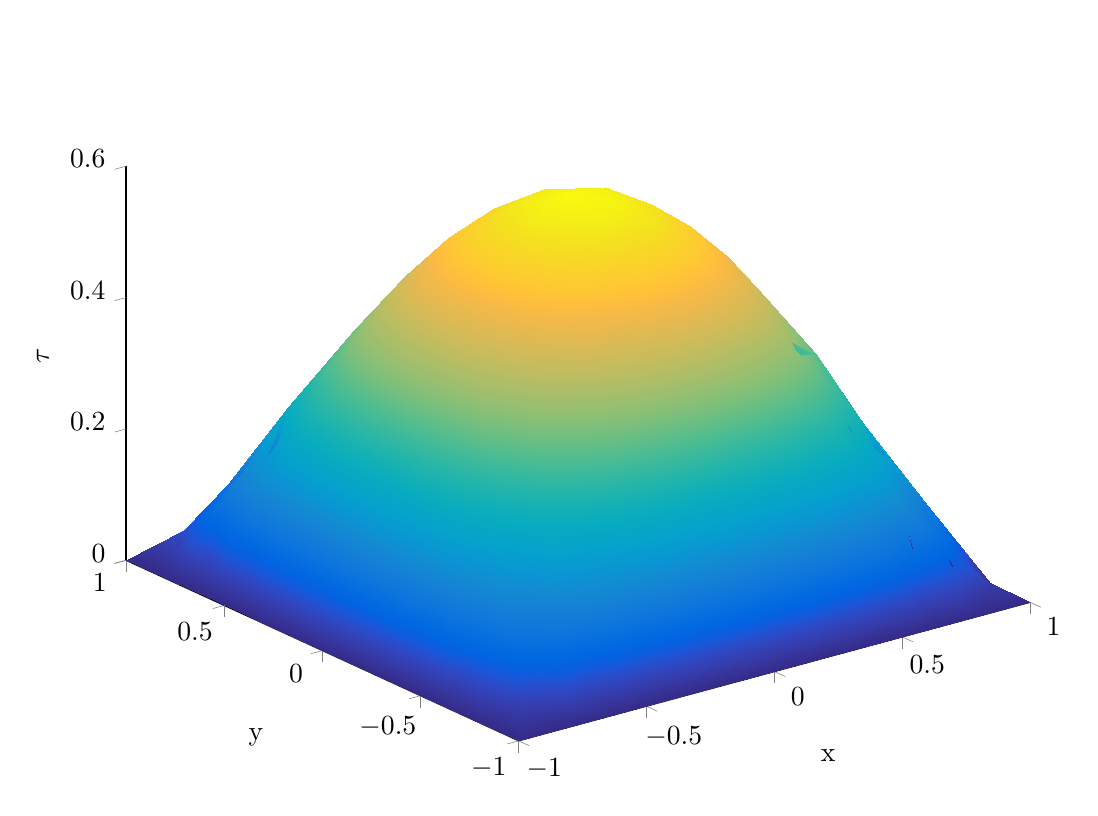 % This file was created by matlab2tikz.
%
%The latest updates can be retrieved from
%  http://www.mathworks.com/matlabcentral/fileexchange/22022-matlab2tikz-matlab2tikz
%where you can also make suggestions and rate matlab2tikz.
%
\begin{tikzpicture}

\begin{axis}[%
width=4.521in,
height=3.566in,
at={(0.758in,0.481in)},
scale only axis,
colormap={mymap}{[1pt] rgb(0pt)=(0.208,0.166,0.529); rgb(1pt)=(0.212,0.19,0.578); rgb(2pt)=(0.212,0.214,0.627); rgb(3pt)=(0.208,0.239,0.677); rgb(4pt)=(0.196,0.264,0.728); rgb(5pt)=(0.171,0.292,0.779); rgb(6pt)=(0.125,0.324,0.83); rgb(7pt)=(0.059,0.36,0.868); rgb(8pt)=(0.012,0.388,0.882); rgb(9pt)=(0.006,0.409,0.883); rgb(10pt)=(0.017,0.427,0.879); rgb(11pt)=(0.033,0.443,0.872); rgb(12pt)=(0.05,0.459,0.864); rgb(13pt)=(0.063,0.474,0.855); rgb(14pt)=(0.072,0.489,0.847); rgb(15pt)=(0.078,0.504,0.838); rgb(16pt)=(0.079,0.52,0.831); rgb(17pt)=(0.075,0.538,0.826); rgb(18pt)=(0.064,0.557,0.824); rgb(19pt)=(0.049,0.577,0.823); rgb(20pt)=(0.034,0.597,0.82); rgb(21pt)=(0.026,0.614,0.814); rgb(22pt)=(0.024,0.629,0.804); rgb(23pt)=(0.023,0.642,0.791); rgb(24pt)=(0.023,0.653,0.777); rgb(25pt)=(0.027,0.664,0.761); rgb(26pt)=(0.038,0.674,0.744); rgb(27pt)=(0.059,0.684,0.725); rgb(28pt)=(0.084,0.693,0.706); rgb(29pt)=(0.113,0.702,0.686); rgb(30pt)=(0.145,0.71,0.665); rgb(31pt)=(0.18,0.718,0.642); rgb(32pt)=(0.218,0.725,0.619); rgb(33pt)=(0.259,0.732,0.595); rgb(34pt)=(0.302,0.738,0.571); rgb(35pt)=(0.348,0.742,0.547); rgb(36pt)=(0.395,0.746,0.524); rgb(37pt)=(0.442,0.748,0.503); rgb(38pt)=(0.487,0.749,0.484); rgb(39pt)=(0.53,0.749,0.466); rgb(40pt)=(0.571,0.749,0.449); rgb(41pt)=(0.61,0.747,0.434); rgb(42pt)=(0.647,0.746,0.419); rgb(43pt)=(0.683,0.743,0.404); rgb(44pt)=(0.718,0.741,0.39); rgb(45pt)=(0.752,0.738,0.377); rgb(46pt)=(0.786,0.736,0.363); rgb(47pt)=(0.819,0.733,0.35); rgb(48pt)=(0.851,0.73,0.336); rgb(49pt)=(0.882,0.727,0.322); rgb(50pt)=(0.914,0.726,0.306); rgb(51pt)=(0.945,0.726,0.289); rgb(52pt)=(0.974,0.731,0.267); rgb(53pt)=(0.994,0.745,0.24); rgb(54pt)=(0.999,0.765,0.216); rgb(55pt)=(0.996,0.786,0.197); rgb(56pt)=(0.988,0.807,0.179); rgb(57pt)=(0.979,0.827,0.163); rgb(58pt)=(0.97,0.848,0.147); rgb(59pt)=(0.963,0.871,0.131); rgb(60pt)=(0.959,0.895,0.113); rgb(61pt)=(0.96,0.922,0.095); rgb(62pt)=(0.966,0.951,0.076); rgb(63pt)=(0.976,0.983,0.054)},
xmin=-1,
xmax=1,
tick align=outside,
xlabel={x},
ymin=-1,
ymax=1,
ylabel={y},
zmin=0,
zmax=0.6,
zlabel={$\tau$},
view={-37.5}{30},
axis background/.style={fill=white},
axis x line*=bottom,
axis y line*=left,
axis z line*=left
]

\addplot3[area legend,solid,table/row sep=crcr,patch,shader=interp,forget plot,patch table={%
0	1	2\\
3	4	5\\
6	7	8\\
9	10	11\\
12	13	14\\
15	16	17\\
18	19	20\\
21	22	23\\
24	25	26\\
27	28	29\\
30	31	32\\
33	34	35\\
36	37	38\\
39	40	41\\
42	43	44\\
45	46	47\\
48	49	50\\
51	52	53\\
54	55	56\\
57	58	59\\
60	61	62\\
63	64	65\\
66	67	68\\
69	70	71\\
72	73	74\\
75	76	77\\
78	79	80\\
81	82	83\\
84	85	86\\
87	88	89\\
90	91	92\\
93	94	95\\
96	97	98\\
99	100	101\\
102	103	104\\
105	106	107\\
108	109	110\\
111	112	113\\
114	115	116\\
117	118	119\\
120	121	122\\
123	124	125\\
126	127	128\\
129	130	131\\
132	133	134\\
135	136	137\\
138	139	140\\
141	142	143\\
144	145	146\\
147	148	149\\
150	151	152\\
153	154	155\\
156	157	158\\
159	160	161\\
162	163	164\\
165	166	167\\
168	169	170\\
171	172	173\\
174	175	176\\
177	178	179\\
180	181	182\\
183	184	185\\
186	187	188\\
189	190	191\\
192	193	194\\
195	196	197\\
198	199	200\\
201	202	203\\
204	205	206\\
207	208	209\\
210	211	212\\
213	214	215\\
216	217	218\\
219	220	221\\
222	223	224\\
225	226	227\\
228	229	230\\
231	232	233\\
234	235	236\\
237	238	239\\
240	241	242\\
243	244	245\\
246	247	248\\
249	250	251\\
252	253	254\\
255	256	257\\
258	259	260\\
261	262	263\\
264	265	266\\
267	268	269\\
270	271	272\\
273	274	275\\
276	277	278\\
279	280	281\\
282	283	284\\
285	286	287\\
288	289	290\\
291	292	293\\
294	295	296\\
297	298	299\\
300	301	302\\
303	304	305\\
306	307	308\\
309	310	311\\
312	313	314\\
315	316	317\\
318	319	320\\
321	322	323\\
324	325	326\\
327	328	329\\
330	331	332\\
333	334	335\\
336	337	338\\
339	340	341\\
342	343	344\\
345	346	347\\
348	349	350\\
351	352	353\\
354	355	356\\
357	358	359\\
360	361	362\\
363	364	365\\
366	367	368\\
369	370	371\\
372	373	374\\
375	376	377\\
378	379	380\\
381	382	383\\
384	385	386\\
387	388	389\\
390	391	392\\
393	394	395\\
396	397	398\\
399	400	401\\
402	403	404\\
405	406	407\\
408	409	410\\
411	412	413\\
414	415	416\\
417	418	419\\
420	421	422\\
423	424	425\\
426	427	428\\
429	430	431\\
432	433	434\\
435	436	437\\
438	439	440\\
441	442	443\\
444	445	446\\
447	448	449\\
450	451	452\\
453	454	455\\
456	457	458\\
459	460	461\\
462	463	464\\
465	466	467\\
468	469	470\\
471	472	473\\
474	475	476\\
477	478	479\\
480	481	482\\
483	484	485\\
486	487	488\\
489	490	491\\
492	493	494\\
495	496	497\\
498	499	500\\
501	502	503\\
504	505	506\\
507	508	509\\
510	511	512\\
513	514	515\\
516	517	518\\
519	520	521\\
522	523	524\\
525	526	527\\
528	529	530\\
531	532	533\\
534	535	536\\
537	538	539\\
540	541	542\\
543	544	545\\
546	547	548\\
549	550	551\\
552	553	554\\
555	556	557\\
558	559	560\\
561	562	563\\
564	565	566\\
567	568	569\\
570	571	572\\
573	574	575\\
576	577	578\\
579	580	581\\
582	583	584\\
585	586	587\\
588	589	590\\
591	592	593\\
594	595	596\\
597	598	599\\
600	601	602\\
603	604	605\\
606	607	608\\
609	610	611\\
612	613	614\\
615	616	617\\
618	619	620\\
621	622	623\\
624	625	626\\
627	628	629\\
630	631	632\\
633	634	635\\
636	637	638\\
639	640	641\\
642	643	644\\
645	646	647\\
648	649	650\\
651	652	653\\
654	655	656\\
657	658	659\\
660	661	662\\
663	664	665\\
666	667	668\\
669	670	671\\
672	673	674\\
675	676	677\\
678	679	680\\
681	682	683\\
684	685	686\\
687	688	689\\
690	691	692\\
693	694	695\\
696	697	698\\
699	700	701\\
702	703	704\\
705	706	707\\
708	709	710\\
711	712	713\\
714	715	716\\
717	718	719\\
720	721	722\\
723	724	725\\
726	727	728\\
729	730	731\\
732	733	734\\
735	736	737\\
738	739	740\\
741	742	743\\
744	745	746\\
747	748	749\\
750	751	752\\
753	754	755\\
756	757	758\\
759	760	761\\
762	763	764\\
765	766	767\\
768	769	770\\
771	772	773\\
774	775	776\\
777	778	779\\
780	781	782\\
783	784	785\\
786	787	788\\
789	790	791\\
792	793	794\\
795	796	797\\
798	799	800\\
801	802	803\\
804	805	806\\
807	808	809\\
810	811	812\\
813	814	815\\
816	817	818\\
819	820	821\\
822	823	824\\
825	826	827\\
828	829	830\\
831	832	833\\
834	835	836\\
837	838	839\\
840	841	842\\
843	844	845\\
846	847	848\\
849	850	851\\
852	853	854\\
855	856	857\\
858	859	860\\
861	862	863\\
864	865	866\\
867	868	869\\
870	871	872\\
873	874	875\\
876	877	878\\
879	880	881\\
882	883	884\\
885	886	887\\
888	889	890\\
891	892	893\\
894	895	896\\
897	898	899\\
900	901	902\\
903	904	905\\
906	907	908\\
909	910	911\\
912	913	914\\
915	916	917\\
918	919	920\\
921	922	923\\
924	925	926\\
927	928	929\\
930	931	932\\
933	934	935\\
}]
table[row sep=crcr, point meta=\thisrow{c}] {%
x	y	z	c\\
-0.8	1	0	0\\
-1	1	0	0\\
-0.871	0.874	0.05	0.05\\
-0.6	1	0	0\\
-0.8	1	0	0\\
-0.716	0.852	0.106	0.106\\
-0.4	1	0	0\\
-0.6	1	0	0\\
-0.554	0.856	0.135	0.135\\
-0.2	1	0	0\\
-0.4	1	0	0\\
-0.256	0.844	0.178	0.178\\
0	1	0	0\\
-0.2	1	0	0\\
-0.123	0.882	0.142	0.142\\
0.2	1	0	0\\
0	1	0	0\\
0.139	0.836	0.193	0.193\\
0.4	1	0	0\\
0.2	1	0	0\\
0.315	0.842	0.177	0.177\\
0.6	1	0	0\\
0.4	1	0	0\\
0.501	0.835	0.161	0.161\\
1	0.8	0	0\\
1	1	0	0\\
0.913	0.904	0.029	0.029\\
0.8	1	0	0\\
0.6	1	0	0\\
0.691	0.827	0.127	0.127\\
1	1	0	0\\
0.8	1	0	0\\
0.913	0.904	0.029	0.029\\
0.913	0.904	0.029	0.029\\
0.8	1	0	0\\
0.853	0.817	0.077	0.077\\
1	0.6	0	0\\
1	0.8	0	0\\
0.913	0.718	0.064	0.064\\
1	0.4	0	0\\
1	0.6	0	0\\
0.858	0.49	0.141	0.141\\
1	0.2	0	0\\
1	0.4	0	0\\
0.802	0.307	0.217	0.217\\
1	-0.2	0	0\\
1	0	0	0\\
0.843	-0.109	0.187	0.187\\
1	-0.4	0	0\\
1	-0.2	0	0\\
0.84	-0.295	0.181	0.181\\
1	-0.6	0	0\\
1	-0.4	0	0\\
0.826	-0.49	0.17	0.17\\
0.8	-1	0	0\\
1	-1	0	0\\
0.904	-0.913	0.029	0.029\\
1	-0.8	0	0\\
1	-0.6	0	0\\
0.823	-0.689	0.13	0.13\\
1	-1	0	0\\
1	-0.8	0	0\\
0.904	-0.913	0.029	0.029\\
0.904	-0.913	0.029	0.029\\
1	-0.8	0	0\\
0.815	-0.853	0.078	0.078\\
0.6	-1	0	0\\
0.8	-1	0	0\\
0.716	-0.913	0.064	0.064\\
0.4	-1	0	0\\
0.6	-1	0	0\\
0.487	-0.861	0.139	0.139\\
0.2	-1	0	0\\
0.4	-1	0	0\\
0.304	-0.806	0.213	0.213\\
-0.2	-1	0	0\\
0	-1	0	0\\
-0.109	-0.843	0.187	0.187\\
-0.4	-1	0	0\\
-0.2	-1	0	0\\
-0.295	-0.839	0.181	0.181\\
-0.6	-1	0	0\\
-0.4	-1	0	0\\
-0.491	-0.827	0.169	0.169\\
-1	-0.8	0	0\\
-1	-1	0	0\\
-0.913	-0.904	0.029	0.029\\
-0.8	-1	0	0\\
-0.6	-1	0	0\\
-0.689	-0.826	0.128	0.128\\
-1	-1	0	0\\
-0.8	-1	0	0\\
-0.913	-0.904	0.029	0.029\\
-0.913	-0.904	0.029	0.029\\
-0.8	-1	0	0\\
-0.853	-0.817	0.077	0.077\\
-1	-0.6	0	0\\
-1	-0.8	0	0\\
-0.913	-0.718	0.064	0.064\\
-1	-0.4	0	0\\
-1	-0.6	0	0\\
-0.859	-0.503	0.139	0.139\\
-1	-0.2	0	0\\
-1	-0.4	0	0\\
-0.875	-0.25	0.145	0.145\\
0.823	-0.689	0.13	0.13\\
1	-0.6	0	0\\
0.826	-0.49	0.17	0.17\\
-1	0.2	0	0\\
-1	0	0	0\\
-0.878	0.069	0.147	0.147\\
-1	0.4	0	0\\
-1	0.2	0	0\\
-0.859	0.336	0.156	0.156\\
0.315	0.842	0.177	0.177\\
0.2	1	0	0\\
0.139	0.836	0.193	0.193\\
-1	0.6	0	0\\
-1	0.4	0	0\\
-0.815	0.514	0.176	0.176\\
-1	0	0	0\\
-1	-0.2	0	0\\
-0.85	-0.086	0.181	0.181\\
-0.815	0.514	0.176	0.176\\
-1	0.4	0	0\\
-0.859	0.336	0.156	0.156\\
0	-1	0	0\\
0.2	-1	0	0\\
0.084	-0.827	0.205	0.205\\
-0.295	-0.839	0.181	0.181\\
-0.2	-1	0	0\\
-0.109	-0.843	0.187	0.187\\
1	0	0	0\\
1	0.2	0	0\\
0.825	0.084	0.206	0.206\\
0.84	-0.295	0.181	0.181\\
1	-0.2	0	0\\
0.843	-0.109	0.187	0.187\\
-0.421	0.765	0.232	0.232\\
-0.4	1	0	0\\
-0.554	0.856	0.135	0.135\\
-1	1	0	0\\
-1	0.8	0	0\\
-0.871	0.874	0.05	0.05\\
-1	0.8	0	0\\
-1	0.6	0	0\\
-0.839	0.717	0.114	0.114\\
-0.871	0.874	0.05	0.05\\
-1	0.8	0	0\\
-0.839	0.717	0.114	0.114\\
-0.689	-0.826	0.128	0.128\\
-0.6	-1	0	0\\
-0.491	-0.827	0.169	0.169\\
0.163	0.078	0.573	0.573\\
-0.015	0.026	0.589	0.589\\
0.1	-0.071	0.58	0.58\\
0.691	0.827	0.127	0.127\\
0.6	1	0	0\\
0.501	0.835	0.161	0.161\\
-0.044	-0.179	0.574	0.574\\
-0.015	0.026	0.589	0.589\\
-0.184	-0.02	0.572	0.572\\
-0.184	-0.02	0.572	0.572\\
-0.015	0.026	0.589	0.589\\
-0.143	0.153	0.567	0.567\\
-0.574	0.479	0.336	0.336\\
-0.436	0.403	0.423	0.423\\
-0.436	0.575	0.35	0.35\\
-0.778	0.192	0.248	0.248\\
-1	0.2	0	0\\
-0.878	0.069	0.147	0.147\\
-0.309	-0.434	0.454	0.454\\
-0.443	-0.305	0.451	0.451\\
-0.505	-0.476	0.371	0.371\\
0.304	-0.806	0.213	0.213\\
0.4	-1	0	0\\
0.487	-0.861	0.139	0.139\\
0.089	-0.463	0.474	0.474\\
0.262	-0.488	0.439	0.439\\
0.206	-0.342	0.51	0.51\\
0.802	0.307	0.217	0.217\\
1	0.4	0	0\\
0.858	0.49	0.141	0.141\\
0.501	0.835	0.161	0.161\\
0.4	1	0	0\\
0.315	0.842	0.177	0.177\\
-0.017	0.802	0.23	0.23\\
0	1	0	0\\
-0.123	0.882	0.142	0.142\\
0.63	0.15	0.372	0.372\\
0.464	0.26	0.451	0.451\\
0.458	0.075	0.478	0.478\\
-0.536	-0.125	0.434	0.434\\
-0.443	-0.305	0.451	0.451\\
-0.376	-0.187	0.5	0.5\\
0.826	-0.49	0.17	0.17\\
1	-0.4	0	0\\
0.84	-0.295	0.181	0.181\\
-0.491	-0.827	0.169	0.169\\
-0.4	-1	0	0\\
-0.295	-0.839	0.181	0.181\\
0.152	-0.636	0.366	0.366\\
0.262	-0.488	0.439	0.439\\
0.089	-0.463	0.474	0.474\\
-0.311	-0.282	0.502	0.502\\
-0.242	-0.173	0.545	0.545\\
-0.376	-0.187	0.5	0.5\\
-0.796	-0.362	0.214	0.214\\
-0.695	-0.496	0.263	0.263\\
-0.618	-0.327	0.353	0.353\\
0.322	-0.218	0.515	0.515\\
0.149	-0.2	0.558	0.558\\
0.206	-0.342	0.51	0.51\\
0.46	0.479	0.389	0.389\\
0.464	0.26	0.451	0.451\\
0.609	0.337	0.356	0.356\\
-0.592	-0.654	0.256	0.256\\
-0.369	-0.646	0.328	0.328\\
-0.505	-0.476	0.371	0.371\\
0.647	-0.589	0.261	0.261\\
0.648	-0.366	0.328	0.328\\
0.453	-0.49	0.386	0.386\\
-0.8	1	0	0\\
-0.871	0.874	0.05	0.05\\
-0.716	0.852	0.106	0.106\\
-0.436	0.575	0.35	0.35\\
-0.436	0.403	0.423	0.423\\
-0.305	0.482	0.431	0.431\\
0.652	-0.8	0.157	0.157\\
0.6	-1	0	0\\
0.716	-0.913	0.064	0.064\\
0.652	-0.8	0.157	0.157\\
0.823	-0.689	0.13	0.13\\
0.647	-0.589	0.261	0.261\\
0.458	0.075	0.478	0.478\\
0.464	0.26	0.451	0.451\\
0.313	0.176	0.525	0.525\\
0.799	0.656	0.156	0.156\\
1	0.6	0	0\\
0.913	0.718	0.064	0.064\\
-0.8	-0.658	0.155	0.155\\
-1	-0.6	0	0\\
-0.913	-0.718	0.064	0.064\\
-0.8	-0.658	0.155	0.155\\
-0.689	-0.826	0.128	0.128\\
-0.592	-0.654	0.256	0.256\\
-0.132	0.468	0.47	0.47\\
0.047	0.524	0.444	0.444\\
-0.068	0.649	0.361	0.361\\
0.173	0.423	0.484	0.484\\
0.047	0.524	0.444	0.444\\
0.029	0.362	0.521	0.521\\
0.453	-0.49	0.386	0.386\\
0.262	-0.488	0.439	0.439\\
0.33	-0.624	0.348	0.348\\
0.089	-0.463	0.474	0.474\\
-0.047	-0.372	0.517	0.517\\
-0.052	-0.517	0.447	0.447\\
0.802	0.307	0.217	0.217\\
0.687	0.487	0.272	0.272\\
0.609	0.337	0.356	0.356\\
0.458	0.075	0.478	0.478\\
0.386	-0.069	0.51	0.51\\
0.522	-0.061	0.444	0.444\\
0.089	0.679	0.337	0.337\\
0.047	0.524	0.444	0.444\\
0.193	0.564	0.408	0.408\\
-0.468	0.22	0.458	0.458\\
-0.436	0.403	0.423	0.423\\
-0.56	0.345	0.381	0.381\\
0.017	0.196	0.569	0.569\\
0.167	0.263	0.541	0.541\\
0.029	0.362	0.521	0.521\\
-0.778	0.192	0.248	0.248\\
-0.618	0.08	0.384	0.384\\
-0.625	0.243	0.361	0.361\\
-0.536	-0.125	0.434	0.434\\
-0.618	0.08	0.384	0.384\\
-0.7	-0.058	0.321	0.321\\
-0.421	0.765	0.232	0.232\\
-0.63	0.659	0.241	0.241\\
-0.436	0.575	0.35	0.35\\
-0.468	0.22	0.458	0.458\\
-0.618	0.08	0.384	0.384\\
-0.457	0.046	0.479	0.479\\
-0.796	-0.362	0.214	0.214\\
-1	-0.4	0	0\\
-0.859	-0.503	0.139	0.139\\
0.304	-0.806	0.213	0.213\\
0.478	-0.696	0.269	0.269\\
0.33	-0.624	0.348	0.348\\
-0.35	-0.057	0.525	0.525\\
-0.242	-0.173	0.545	0.545\\
-0.184	-0.02	0.572	0.572\\
0.522	-0.061	0.444	0.444\\
0.386	-0.069	0.51	0.51\\
0.457	-0.168	0.468	0.468\\
-0.256	0.844	0.178	0.178\\
-0.252	0.651	0.344	0.344\\
-0.143	0.766	0.259	0.259\\
1	0.8	0	0\\
0.913	0.904	0.029	0.029\\
0.853	0.817	0.077	0.077\\
-0.132	0.468	0.47	0.47\\
-0.1	0.298	0.538	0.538\\
0.029	0.362	0.521	0.521\\
0.799	0.656	0.156	0.156\\
0.687	0.487	0.272	0.272\\
0.858	0.49	0.141	0.141\\
0.24	-0.075	0.557	0.557\\
0.386	-0.069	0.51	0.51\\
0.313	0.036	0.537	0.537\\
0.652	-0.8	0.157	0.157\\
0.478	-0.696	0.269	0.269\\
0.487	-0.861	0.139	0.139\\
-0.044	-0.179	0.574	0.574\\
-0.047	-0.372	0.517	0.517\\
0.071	-0.312	0.536	0.536\\
-0.618	-0.327	0.353	0.353\\
-0.695	-0.496	0.263	0.263\\
-0.505	-0.476	0.371	0.371\\
-0.309	-0.434	0.454	0.454\\
-0.369	-0.646	0.328	0.328\\
-0.189	-0.572	0.404	0.404\\
0.468	-0.301	0.439	0.439\\
0.648	-0.366	0.328	0.328\\
0.582	-0.19	0.397	0.397\\
0.322	-0.218	0.515	0.515\\
0.386	-0.069	0.51	0.51\\
0.24	-0.075	0.557	0.557\\
0.691	0.827	0.127	0.127\\
0.501	0.835	0.161	0.161\\
0.591	0.661	0.253	0.253\\
0.591	0.661	0.253	0.253\\
0.501	0.835	0.161	0.161\\
0.405	0.682	0.295	0.295\\
-0.839	0.717	0.114	0.114\\
-1	0.6	0	0\\
-0.815	0.514	0.176	0.176\\
-0.574	0.479	0.336	0.336\\
-0.63	0.659	0.241	0.241\\
-0.68	0.508	0.266	0.266\\
-1	-0.8	0	0\\
-0.913	-0.904	0.029	0.029\\
-0.853	-0.817	0.077	0.077\\
-0.491	-0.827	0.169	0.169\\
-0.369	-0.646	0.328	0.328\\
-0.592	-0.654	0.256	0.256\\
0.591	0.661	0.253	0.253\\
0.687	0.487	0.272	0.272\\
0.799	0.656	0.156	0.156\\
0.691	0.827	0.127	0.127\\
0.591	0.661	0.253	0.253\\
0.799	0.656	0.156	0.156\\
0.8	-1	0	0\\
0.904	-0.913	0.029	0.029\\
0.815	-0.853	0.078	0.078\\
0.826	-0.49	0.17	0.17\\
0.648	-0.366	0.328	0.328\\
0.647	-0.589	0.261	0.261\\
-0.189	-0.572	0.404	0.404\\
-0.369	-0.646	0.328	0.328\\
-0.201	-0.715	0.299	0.299\\
-0.536	-0.125	0.434	0.434\\
-0.729	-0.201	0.289	0.289\\
-0.618	-0.327	0.353	0.353\\
0.582	-0.19	0.397	0.397\\
0.648	-0.366	0.328	0.328\\
0.717	-0.201	0.297	0.297\\
0.152	-0.636	0.366	0.366\\
0.304	-0.806	0.213	0.213\\
0.33	-0.624	0.348	0.348\\
-0.052	-0.517	0.447	0.447\\
-0.047	-0.372	0.517	0.517\\
-0.157	-0.442	0.476	0.476\\
-0.311	-0.282	0.502	0.502\\
-0.309	-0.434	0.454	0.454\\
-0.185	-0.314	0.523	0.523\\
-0.468	0.22	0.458	0.458\\
-0.312	0.109	0.534	0.534\\
-0.271	0.306	0.51	0.51\\
0.163	0.078	0.573	0.573\\
0.167	0.263	0.541	0.541\\
0.017	0.196	0.569	0.569\\
0.63	0.15	0.372	0.372\\
0.802	0.307	0.217	0.217\\
0.609	0.337	0.356	0.356\\
0.315	0.842	0.177	0.177\\
0.243	0.697	0.31	0.31\\
0.405	0.682	0.295	0.295\\
-0.421	0.765	0.232	0.232\\
-0.252	0.651	0.344	0.344\\
-0.256	0.844	0.178	0.178\\
0.405	0.682	0.295	0.295\\
0.243	0.697	0.31	0.31\\
0.318	0.58	0.376	0.376\\
0.582	-0.19	0.397	0.397\\
0.671	-0.043	0.345	0.345\\
0.522	-0.061	0.444	0.444\\
0.843	-0.109	0.187	0.187\\
1	0	0	0\\
0.825	0.084	0.206	0.206\\
-0.189	-0.572	0.404	0.404\\
-0.04	-0.67	0.346	0.346\\
-0.052	-0.517	0.447	0.447\\
-0.109	-0.843	0.187	0.187\\
0	-1	0	0\\
0.084	-0.827	0.205	0.205\\
-0.839	0.717	0.114	0.114\\
-0.63	0.659	0.241	0.241\\
-0.716	0.852	0.106	0.106\\
-0.132	0.468	0.47	0.47\\
-0.252	0.651	0.344	0.344\\
-0.305	0.482	0.431	0.431\\
-0.574	0.479	0.336	0.336\\
-0.699	0.375	0.288	0.288\\
-0.56	0.345	0.381	0.381\\
-0.85	-0.086	0.181	0.181\\
-1	-0.2	0	0\\
-0.875	-0.25	0.145	0.145\\
0.63	0.15	0.372	0.372\\
0.671	-0.043	0.345	0.345\\
0.825	0.084	0.206	0.206\\
0.648	-0.366	0.328	0.328\\
0.826	-0.49	0.17	0.17\\
0.84	-0.295	0.181	0.181\\
0.152	-0.636	0.366	0.366\\
-0.04	-0.67	0.346	0.346\\
0.084	-0.827	0.205	0.205\\
-0.369	-0.646	0.328	0.328\\
-0.491	-0.827	0.169	0.169\\
-0.295	-0.839	0.181	0.181\\
-0.85	-0.086	0.181	0.181\\
-0.729	-0.201	0.289	0.289\\
-0.7	-0.058	0.321	0.321\\
-0.271	0.306	0.51	0.51\\
-0.312	0.109	0.534	0.534\\
-0.143	0.153	0.567	0.567\\
-0.443	-0.305	0.451	0.451\\
-0.309	-0.434	0.454	0.454\\
-0.311	-0.282	0.502	0.502\\
-0.252	0.651	0.344	0.344\\
-0.421	0.765	0.232	0.232\\
-0.436	0.575	0.35	0.35\\
-0.044	-0.179	0.574	0.574\\
0.149	-0.2	0.558	0.558\\
0.1	-0.071	0.58	0.58\\
0.46	0.479	0.389	0.389\\
0.29	0.478	0.436	0.436\\
0.311	0.347	0.484	0.484\\
-0.695	-0.496	0.263	0.263\\
-0.8	-0.658	0.155	0.155\\
-0.592	-0.654	0.256	0.256\\
-0.689	-0.826	0.128	0.128\\
-0.491	-0.827	0.169	0.169\\
-0.592	-0.654	0.256	0.256\\
0.478	-0.696	0.269	0.269\\
0.652	-0.8	0.157	0.157\\
0.647	-0.589	0.261	0.261\\
0.823	-0.689	0.13	0.13\\
0.826	-0.49	0.17	0.17\\
0.647	-0.589	0.261	0.261\\
-0.778	0.192	0.248	0.248\\
-0.699	0.375	0.288	0.288\\
-0.859	0.336	0.156	0.156\\
-0.63	0.659	0.241	0.241\\
-0.839	0.717	0.114	0.114\\
-0.815	0.514	0.176	0.176\\
-0.871	0.874	0.05	0.05\\
-0.839	0.717	0.114	0.114\\
-0.716	0.852	0.106	0.106\\
-0.716	0.852	0.106	0.106\\
-0.63	0.659	0.241	0.241\\
-0.554	0.856	0.135	0.135\\
-0.443	-0.305	0.451	0.451\\
-0.536	-0.125	0.434	0.434\\
-0.618	-0.327	0.353	0.353\\
-0.8	-0.658	0.155	0.155\\
-0.695	-0.496	0.263	0.263\\
-0.859	-0.503	0.139	0.139\\
-0.699	0.375	0.288	0.288\\
-0.778	0.192	0.248	0.248\\
-0.625	0.243	0.361	0.361\\
-0.815	0.514	0.176	0.176\\
-0.699	0.375	0.288	0.288\\
-0.68	0.508	0.266	0.266\\
-0.618	0.08	0.384	0.384\\
-0.778	0.192	0.248	0.248\\
-0.765	0.039	0.264	0.264\\
-0.796	-0.362	0.214	0.214\\
-0.729	-0.201	0.289	0.289\\
-0.875	-0.25	0.145	0.145\\
0.322	-0.218	0.515	0.515\\
0.468	-0.301	0.439	0.439\\
0.457	-0.168	0.468	0.468\\
0.843	-0.109	0.187	0.187\\
0.671	-0.043	0.345	0.345\\
0.717	-0.201	0.297	0.297\\
-0.185	-0.314	0.523	0.523\\
-0.309	-0.434	0.454	0.454\\
-0.157	-0.442	0.476	0.476\\
-0.109	-0.843	0.187	0.187\\
-0.04	-0.67	0.346	0.346\\
-0.201	-0.715	0.299	0.299\\
0.2	-1	0	0\\
0.304	-0.806	0.213	0.213\\
0.084	-0.827	0.205	0.205\\
-0.369	-0.646	0.328	0.328\\
-0.295	-0.839	0.181	0.181\\
-0.201	-0.715	0.299	0.299\\
1	0.2	0	0\\
0.802	0.307	0.217	0.217\\
0.825	0.084	0.206	0.206\\
0.648	-0.366	0.328	0.328\\
0.84	-0.295	0.181	0.181\\
0.717	-0.201	0.297	0.297\\
0.46	0.479	0.389	0.389\\
0.591	0.661	0.253	0.253\\
0.405	0.682	0.295	0.295\\
0.173	0.423	0.484	0.484\\
0.29	0.478	0.436	0.436\\
0.193	0.564	0.408	0.408\\
-0.369	-0.646	0.328	0.328\\
-0.309	-0.434	0.454	0.454\\
-0.505	-0.476	0.371	0.371\\
-0.729	-0.201	0.289	0.289\\
-0.796	-0.362	0.214	0.214\\
-0.618	-0.327	0.353	0.353\\
0.687	0.487	0.272	0.272\\
0.802	0.307	0.217	0.217\\
0.858	0.49	0.141	0.141\\
1	0.6	0	0\\
0.799	0.656	0.156	0.156\\
0.858	0.49	0.141	0.141\\
0.478	-0.696	0.269	0.269\\
0.304	-0.806	0.213	0.213\\
0.487	-0.861	0.139	0.139\\
0.6	-1	0	0\\
0.652	-0.8	0.157	0.157\\
0.487	-0.861	0.139	0.139\\
0.453	-0.49	0.386	0.386\\
0.468	-0.301	0.439	0.439\\
0.342	-0.368	0.467	0.467\\
0.1	-0.071	0.58	0.58\\
0.149	-0.2	0.558	0.558\\
0.24	-0.075	0.557	0.557\\
-0.8	-1	0	0\\
-0.689	-0.826	0.128	0.128\\
-0.853	-0.817	0.077	0.077\\
-0.689	-0.826	0.128	0.128\\
-0.8	-0.658	0.155	0.155\\
-0.853	-0.817	0.077	0.077\\
0.8	1	0	0\\
0.691	0.827	0.127	0.127\\
0.853	0.817	0.077	0.077\\
0.691	0.827	0.127	0.127\\
0.799	0.656	0.156	0.156\\
0.853	0.817	0.077	0.077\\
1	-0.8	0	0\\
0.823	-0.689	0.13	0.13\\
0.815	-0.853	0.078	0.078\\
0.823	-0.689	0.13	0.13\\
0.652	-0.8	0.157	0.157\\
0.815	-0.853	0.078	0.078\\
0.017	0.196	0.569	0.569\\
-0.1	0.298	0.538	0.538\\
-0.143	0.153	0.567	0.567\\
0.089	0.679	0.337	0.337\\
-0.017	0.802	0.23	0.23\\
-0.068	0.649	0.361	0.361\\
0.304	-0.806	0.213	0.213\\
0.152	-0.636	0.366	0.366\\
0.084	-0.827	0.205	0.205\\
-0.04	-0.67	0.346	0.346\\
-0.109	-0.843	0.187	0.187\\
0.084	-0.827	0.205	0.205\\
0.802	0.307	0.217	0.217\\
0.63	0.15	0.372	0.372\\
0.825	0.084	0.206	0.206\\
0.671	-0.043	0.345	0.345\\
0.843	-0.109	0.187	0.187\\
0.825	0.084	0.206	0.206\\
0.342	-0.368	0.467	0.467\\
0.322	-0.218	0.515	0.515\\
0.206	-0.342	0.51	0.51\\
-0.242	-0.173	0.545	0.545\\
-0.044	-0.179	0.574	0.574\\
-0.184	-0.02	0.572	0.572\\
0.522	-0.061	0.444	0.444\\
0.671	-0.043	0.345	0.345\\
0.571	0.03	0.414	0.414\\
0.311	0.347	0.484	0.484\\
0.167	0.263	0.541	0.541\\
0.313	0.176	0.525	0.525\\
0.468	-0.301	0.439	0.439\\
0.322	-0.218	0.515	0.515\\
0.342	-0.368	0.467	0.467\\
-0.052	-0.517	0.447	0.447\\
-0.04	-0.67	0.346	0.346\\
0.037	-0.573	0.413	0.413\\
0.687	0.487	0.272	0.272\\
0.591	0.661	0.253	0.253\\
0.46	0.479	0.389	0.389\\
0.193	0.564	0.408	0.408\\
0.29	0.478	0.436	0.436\\
0.318	0.58	0.376	0.376\\
-0.63	0.659	0.241	0.241\\
-0.574	0.479	0.336	0.336\\
-0.436	0.575	0.35	0.35\\
-0.271	0.306	0.51	0.51\\
-0.132	0.468	0.47	0.47\\
-0.305	0.482	0.431	0.431\\
0.648	-0.366	0.328	0.328\\
0.468	-0.301	0.439	0.439\\
0.453	-0.49	0.386	0.386\\
0.478	-0.696	0.269	0.269\\
0.647	-0.589	0.261	0.261\\
0.453	-0.49	0.386	0.386\\
-0.695	-0.496	0.263	0.263\\
-0.592	-0.654	0.256	0.256\\
-0.505	-0.476	0.371	0.371\\
-0.443	-0.305	0.451	0.451\\
-0.618	-0.327	0.353	0.353\\
-0.505	-0.476	0.371	0.371\\
0.501	0.835	0.161	0.161\\
0.315	0.842	0.177	0.177\\
0.405	0.682	0.295	0.295\\
0.29	0.478	0.436	0.436\\
0.46	0.479	0.389	0.389\\
0.318	0.58	0.376	0.376\\
0.464	0.26	0.451	0.451\\
0.63	0.15	0.372	0.372\\
0.609	0.337	0.356	0.356\\
0.687	0.487	0.272	0.272\\
0.46	0.479	0.389	0.389\\
0.609	0.337	0.356	0.356\\
-0.068	0.649	0.361	0.361\\
-0.017	0.802	0.23	0.23\\
-0.143	0.766	0.259	0.259\\
-0.4	1	0	0\\
-0.421	0.765	0.232	0.232\\
-0.256	0.844	0.178	0.178\\
-0.35	-0.057	0.525	0.525\\
-0.312	0.109	0.534	0.534\\
-0.457	0.046	0.479	0.479\\
-0.618	0.08	0.384	0.384\\
-0.536	-0.125	0.434	0.434\\
-0.457	0.046	0.479	0.479\\
-0.436	0.403	0.423	0.423\\
-0.468	0.22	0.458	0.458\\
-0.271	0.306	0.51	0.51\\
-0.1	0.298	0.538	0.538\\
-0.132	0.468	0.47	0.47\\
-0.271	0.306	0.51	0.51\\
0.047	0.524	0.444	0.444\\
-0.132	0.468	0.47	0.47\\
0.029	0.362	0.521	0.521\\
-0.015	0.026	0.589	0.589\\
0.163	0.078	0.573	0.573\\
0.017	0.196	0.569	0.569\\
-0.312	0.109	0.534	0.534\\
-0.35	-0.057	0.525	0.525\\
-0.184	-0.02	0.572	0.572\\
-0.1	0.298	0.538	0.538\\
-0.271	0.306	0.51	0.51\\
-0.143	0.153	0.567	0.567\\
-0.618	0.08	0.384	0.384\\
-0.468	0.22	0.458	0.458\\
-0.625	0.243	0.361	0.361\\
-0.625	0.243	0.361	0.361\\
-0.468	0.22	0.458	0.458\\
-0.56	0.345	0.381	0.381\\
-0.252	0.651	0.344	0.344\\
-0.132	0.468	0.47	0.47\\
-0.068	0.649	0.361	0.361\\
-0.2	1	0	0\\
-0.256	0.844	0.178	0.178\\
-0.123	0.882	0.142	0.142\\
0.468	-0.301	0.439	0.439\\
0.582	-0.19	0.397	0.397\\
0.457	-0.168	0.468	0.468\\
0.671	-0.043	0.345	0.345\\
0.63	0.15	0.372	0.372\\
0.571	0.03	0.414	0.414\\
-0.309	-0.434	0.454	0.454\\
-0.189	-0.572	0.404	0.404\\
-0.157	-0.442	0.476	0.476\\
-0.04	-0.67	0.346	0.346\\
0.152	-0.636	0.366	0.366\\
0.037	-0.573	0.413	0.413\\
-1	-0.6	0	0\\
-0.8	-0.658	0.155	0.155\\
-0.859	-0.503	0.139	0.139\\
-0.695	-0.496	0.263	0.263\\
-0.796	-0.362	0.214	0.214\\
-0.859	-0.503	0.139	0.139\\
-1	0.2	0	0\\
-0.778	0.192	0.248	0.248\\
-0.859	0.336	0.156	0.156\\
-0.699	0.375	0.288	0.288\\
-0.815	0.514	0.176	0.176\\
-0.859	0.336	0.156	0.156\\
0	1	0	0\\
-0.017	0.802	0.23	0.23\\
0.139	0.836	0.193	0.193\\
0.243	0.697	0.31	0.31\\
0.315	0.842	0.177	0.177\\
0.139	0.836	0.193	0.193\\
-0.729	-0.201	0.289	0.289\\
-0.536	-0.125	0.434	0.434\\
-0.7	-0.058	0.321	0.321\\
-0.765	0.039	0.264	0.264\\
-0.778	0.192	0.248	0.248\\
-0.878	0.069	0.147	0.147\\
0.167	0.263	0.541	0.541\\
0.163	0.078	0.573	0.573\\
0.313	0.176	0.525	0.525\\
0.464	0.26	0.451	0.451\\
0.46	0.479	0.389	0.389\\
0.311	0.347	0.484	0.484\\
0.311	0.347	0.484	0.484\\
0.29	0.478	0.436	0.436\\
0.173	0.423	0.484	0.484\\
0.167	0.263	0.541	0.541\\
0.311	0.347	0.484	0.484\\
0.173	0.423	0.484	0.484\\
-0.044	-0.179	0.574	0.574\\
-0.242	-0.173	0.545	0.545\\
-0.185	-0.314	0.523	0.523\\
-0.35	-0.057	0.525	0.525\\
-0.536	-0.125	0.434	0.434\\
-0.376	-0.187	0.5	0.5\\
0.313	0.176	0.525	0.525\\
0.163	0.078	0.573	0.573\\
0.313	0.036	0.537	0.537\\
-0.015	0.026	0.589	0.589\\
-0.044	-0.179	0.574	0.574\\
0.1	-0.071	0.58	0.58\\
0.139	0.836	0.193	0.193\\
-0.017	0.802	0.23	0.23\\
0.089	0.679	0.337	0.337\\
0.243	0.697	0.31	0.31\\
0.139	0.836	0.193	0.193\\
0.089	0.679	0.337	0.337\\
-1	0	0	0\\
-0.85	-0.086	0.181	0.181\\
-0.878	0.069	0.147	0.147\\
-0.85	-0.086	0.181	0.181\\
-0.765	0.039	0.264	0.264\\
-0.878	0.069	0.147	0.147\\
-0.63	0.659	0.241	0.241\\
-0.421	0.765	0.232	0.232\\
-0.554	0.856	0.135	0.135\\
-0.6	1	0	0\\
-0.716	0.852	0.106	0.106\\
-0.554	0.856	0.135	0.135\\
0.671	-0.043	0.345	0.345\\
0.582	-0.19	0.397	0.397\\
0.717	-0.201	0.297	0.297\\
0.84	-0.295	0.181	0.181\\
0.843	-0.109	0.187	0.187\\
0.717	-0.201	0.297	0.297\\
-0.04	-0.67	0.346	0.346\\
-0.189	-0.572	0.404	0.404\\
-0.201	-0.715	0.299	0.299\\
-0.295	-0.839	0.181	0.181\\
-0.109	-0.843	0.187	0.187\\
-0.201	-0.715	0.299	0.299\\
-1	-0.4	0	0\\
-0.796	-0.362	0.214	0.214\\
-0.875	-0.25	0.145	0.145\\
-0.729	-0.201	0.289	0.289\\
-0.85	-0.086	0.181	0.181\\
-0.875	-0.25	0.145	0.145\\
-0.853	-0.817	0.077	0.077\\
-0.8	-0.658	0.155	0.155\\
-0.913	-0.718	0.064	0.064\\
-1	-0.8	0	0\\
-0.853	-0.817	0.077	0.077\\
-0.913	-0.718	0.064	0.064\\
0.853	0.817	0.077	0.077\\
0.799	0.656	0.156	0.156\\
0.913	0.718	0.064	0.064\\
1	0.8	0	0\\
0.853	0.817	0.077	0.077\\
0.913	0.718	0.064	0.064\\
0.815	-0.853	0.078	0.078\\
0.652	-0.8	0.157	0.157\\
0.716	-0.913	0.064	0.064\\
0.8	-1	0	0\\
0.815	-0.853	0.078	0.078\\
0.716	-0.913	0.064	0.064\\
-0.63	0.659	0.241	0.241\\
-0.815	0.514	0.176	0.176\\
-0.68	0.508	0.266	0.266\\
-0.699	0.375	0.288	0.288\\
-0.574	0.479	0.336	0.336\\
-0.68	0.508	0.266	0.266\\
0.071	-0.312	0.536	0.536\\
0.089	-0.463	0.474	0.474\\
0.206	-0.342	0.51	0.51\\
0.262	-0.488	0.439	0.439\\
0.453	-0.49	0.386	0.386\\
0.342	-0.368	0.467	0.467\\
0.262	-0.488	0.439	0.439\\
0.152	-0.636	0.366	0.366\\
0.33	-0.624	0.348	0.348\\
0.478	-0.696	0.269	0.269\\
0.453	-0.49	0.386	0.386\\
0.33	-0.624	0.348	0.348\\
-0.123	0.882	0.142	0.142\\
-0.256	0.844	0.178	0.178\\
-0.143	0.766	0.259	0.259\\
0.047	0.524	0.444	0.444\\
0.089	0.679	0.337	0.337\\
-0.068	0.649	0.361	0.361\\
-0.015	0.026	0.589	0.589\\
0.017	0.196	0.569	0.569\\
-0.143	0.153	0.567	0.567\\
-0.312	0.109	0.534	0.534\\
-0.184	-0.02	0.572	0.572\\
-0.143	0.153	0.567	0.567\\
-0.436	0.403	0.423	0.423\\
-0.574	0.479	0.336	0.336\\
-0.56	0.345	0.381	0.381\\
-0.699	0.375	0.288	0.288\\
-0.625	0.243	0.361	0.361\\
-0.56	0.345	0.381	0.381\\
0.386	-0.069	0.51	0.51\\
0.458	0.075	0.478	0.478\\
0.313	0.036	0.537	0.537\\
0.464	0.26	0.451	0.451\\
0.311	0.347	0.484	0.484\\
0.313	0.176	0.525	0.525\\
-0.252	0.651	0.344	0.344\\
-0.436	0.575	0.35	0.35\\
-0.305	0.482	0.431	0.431\\
-0.436	0.403	0.423	0.423\\
-0.271	0.306	0.51	0.51\\
-0.305	0.482	0.431	0.431\\
-0.312	0.109	0.534	0.534\\
-0.468	0.22	0.458	0.458\\
-0.457	0.046	0.479	0.479\\
-0.536	-0.125	0.434	0.434\\
-0.35	-0.057	0.525	0.525\\
-0.457	0.046	0.479	0.479\\
-0.047	-0.372	0.517	0.517\\
-0.044	-0.179	0.574	0.574\\
-0.185	-0.314	0.523	0.523\\
-0.242	-0.173	0.545	0.545\\
-0.311	-0.282	0.502	0.502\\
-0.185	-0.314	0.523	0.523\\
0.149	-0.2	0.558	0.558\\
-0.044	-0.179	0.574	0.574\\
0.071	-0.312	0.536	0.536\\
-0.047	-0.372	0.517	0.517\\
0.089	-0.463	0.474	0.474\\
0.071	-0.312	0.536	0.536\\
-0.242	-0.173	0.545	0.545\\
-0.35	-0.057	0.525	0.525\\
-0.376	-0.187	0.5	0.5\\
-0.443	-0.305	0.451	0.451\\
-0.311	-0.282	0.502	0.502\\
-0.376	-0.187	0.5	0.5\\
-0.1	0.298	0.538	0.538\\
0.017	0.196	0.569	0.569\\
0.029	0.362	0.521	0.521\\
0.167	0.263	0.541	0.541\\
0.173	0.423	0.484	0.484\\
0.029	0.362	0.521	0.521\\
-0.765	0.039	0.264	0.264\\
-0.85	-0.086	0.181	0.181\\
-0.7	-0.058	0.321	0.321\\
-0.618	0.08	0.384	0.384\\
-0.765	0.039	0.264	0.264\\
-0.7	-0.058	0.321	0.321\\
0.149	-0.2	0.558	0.558\\
0.322	-0.218	0.515	0.515\\
0.24	-0.075	0.557	0.557\\
0.163	0.078	0.573	0.573\\
0.1	-0.071	0.58	0.58\\
0.24	-0.075	0.557	0.557\\
0.047	0.524	0.444	0.444\\
0.173	0.423	0.484	0.484\\
0.193	0.564	0.408	0.408\\
0.243	0.697	0.31	0.31\\
0.089	0.679	0.337	0.337\\
0.193	0.564	0.408	0.408\\
0.46	0.479	0.389	0.389\\
0.405	0.682	0.295	0.295\\
0.318	0.58	0.376	0.376\\
0.243	0.697	0.31	0.31\\
0.193	0.564	0.408	0.408\\
0.318	0.58	0.376	0.376\\
0.262	-0.488	0.439	0.439\\
0.342	-0.368	0.467	0.467\\
0.206	-0.342	0.51	0.51\\
0.149	-0.2	0.558	0.558\\
0.071	-0.312	0.536	0.536\\
0.206	-0.342	0.51	0.51\\
0.386	-0.069	0.51	0.51\\
0.322	-0.218	0.515	0.515\\
0.457	-0.168	0.468	0.468\\
0.582	-0.19	0.397	0.397\\
0.522	-0.061	0.444	0.444\\
0.457	-0.168	0.468	0.468\\
-0.189	-0.572	0.404	0.404\\
-0.052	-0.517	0.447	0.447\\
-0.157	-0.442	0.476	0.476\\
-0.047	-0.372	0.517	0.517\\
-0.185	-0.314	0.523	0.523\\
-0.157	-0.442	0.476	0.476\\
0.63	0.15	0.372	0.372\\
0.458	0.075	0.478	0.478\\
0.571	0.03	0.414	0.414\\
0.458	0.075	0.478	0.478\\
0.522	-0.061	0.444	0.444\\
0.571	0.03	0.414	0.414\\
0.152	-0.636	0.366	0.366\\
0.089	-0.463	0.474	0.474\\
0.037	-0.573	0.413	0.413\\
0.089	-0.463	0.474	0.474\\
-0.052	-0.517	0.447	0.447\\
0.037	-0.573	0.413	0.413\\
-0.017	0.802	0.23	0.23\\
-0.123	0.882	0.142	0.142\\
-0.143	0.766	0.259	0.259\\
-0.252	0.651	0.344	0.344\\
-0.068	0.649	0.361	0.361\\
-0.143	0.766	0.259	0.259\\
0.458	0.075	0.478	0.478\\
0.313	0.176	0.525	0.525\\
0.313	0.036	0.537	0.537\\
0.163	0.078	0.573	0.573\\
0.24	-0.075	0.557	0.557\\
0.313	0.036	0.537	0.537\\
};
\end{axis}
\end{tikzpicture}%